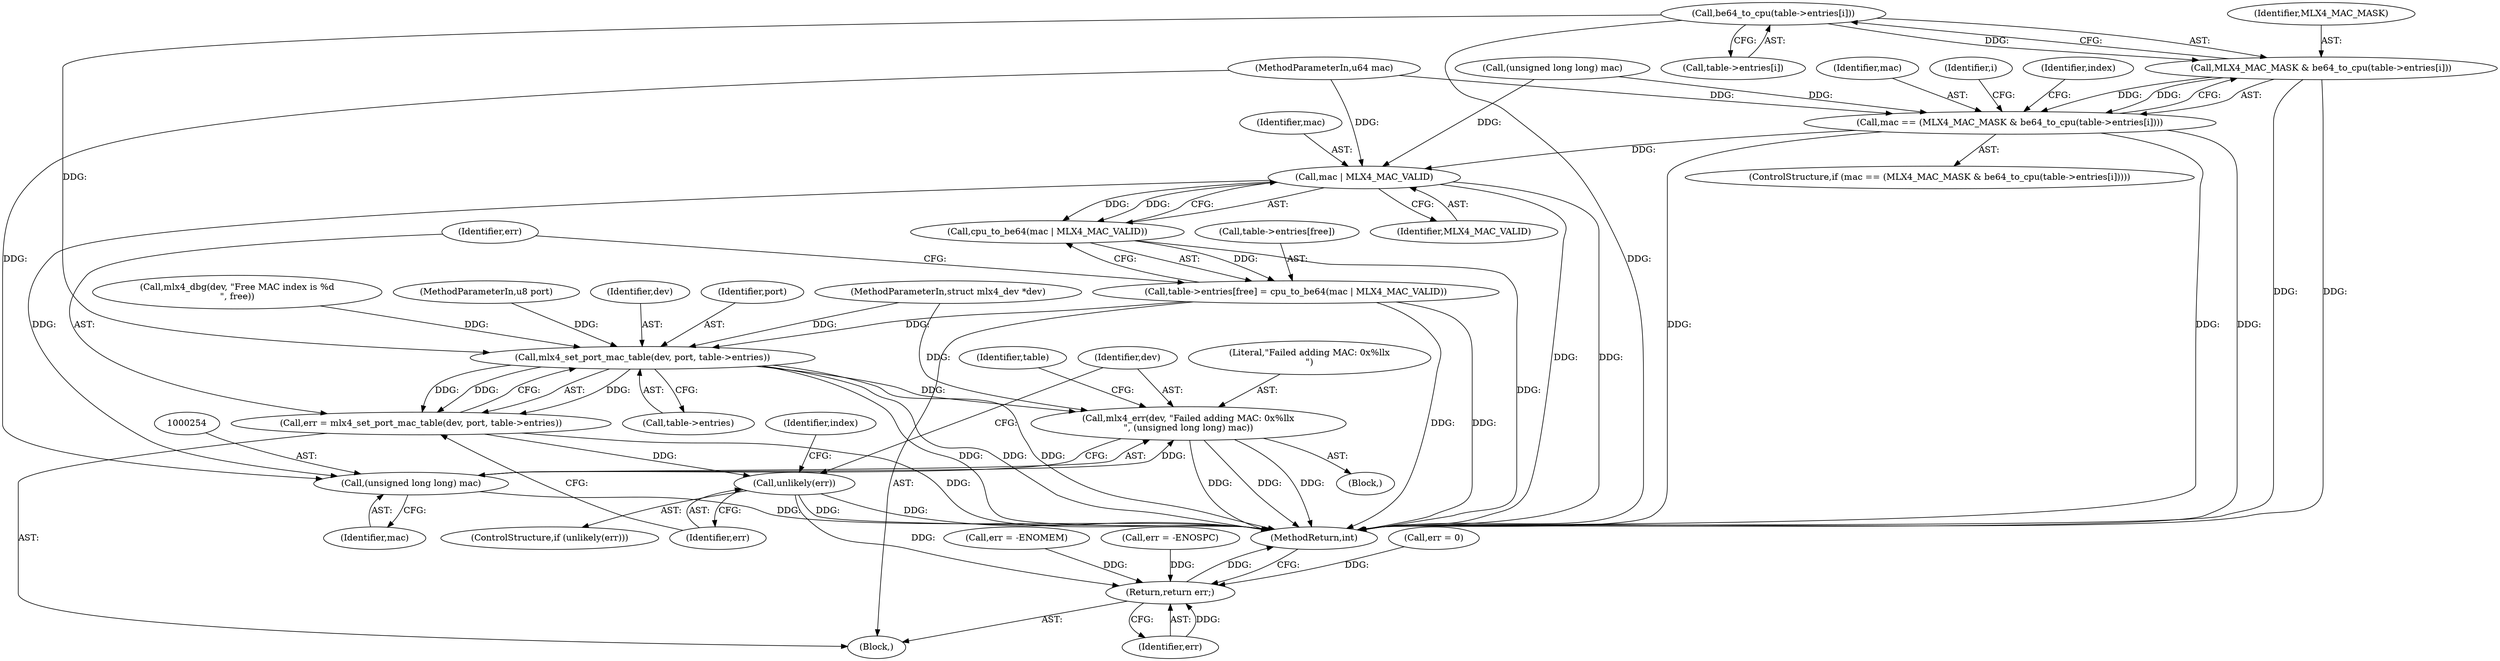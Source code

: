 digraph "0_linux_0926f91083f34d047abc74f1ca4fa6a9c161f7db@array" {
"1000175" [label="(Call,be64_to_cpu(table->entries[i]))"];
"1000173" [label="(Call,MLX4_MAC_MASK & be64_to_cpu(table->entries[i]))"];
"1000171" [label="(Call,mac == (MLX4_MAC_MASK & be64_to_cpu(table->entries[i])))"];
"1000235" [label="(Call,mac | MLX4_MAC_VALID)"];
"1000234" [label="(Call,cpu_to_be64(mac | MLX4_MAC_VALID))"];
"1000228" [label="(Call,table->entries[free] = cpu_to_be64(mac | MLX4_MAC_VALID))"];
"1000240" [label="(Call,mlx4_set_port_mac_table(dev, port, table->entries))"];
"1000238" [label="(Call,err = mlx4_set_port_mac_table(dev, port, table->entries))"];
"1000247" [label="(Call,unlikely(err))"];
"1000285" [label="(Return,return err;)"];
"1000250" [label="(Call,mlx4_err(dev, \"Failed adding MAC: 0x%llx\n\", (unsigned long long) mac))"];
"1000253" [label="(Call,(unsigned long long) mac)"];
"1000123" [label="(Call,err = 0)"];
"1000242" [label="(Identifier,port)"];
"1000173" [label="(Call,MLX4_MAC_MASK & be64_to_cpu(table->entries[i]))"];
"1000243" [label="(Call,table->entries)"];
"1000104" [label="(MethodParameterIn,struct mlx4_dev *dev)"];
"1000237" [label="(Identifier,MLX4_MAC_VALID)"];
"1000203" [label="(Call,mlx4_dbg(dev, \"Free MAC index is %d\n\", free))"];
"1000172" [label="(Identifier,mac)"];
"1000285" [label="(Return,return err;)"];
"1000175" [label="(Call,be64_to_cpu(table->entries[i]))"];
"1000251" [label="(Identifier,dev)"];
"1000152" [label="(Identifier,i)"];
"1000106" [label="(MethodParameterIn,u64 mac)"];
"1000174" [label="(Identifier,MLX4_MAC_MASK)"];
"1000198" [label="(Call,err = -ENOMEM)"];
"1000171" [label="(Call,mac == (MLX4_MAC_MASK & be64_to_cpu(table->entries[i])))"];
"1000255" [label="(Identifier,mac)"];
"1000239" [label="(Identifier,err)"];
"1000176" [label="(Call,table->entries[i])"];
"1000134" [label="(Call,(unsigned long long) mac)"];
"1000247" [label="(Call,unlikely(err))"];
"1000259" [label="(Identifier,table)"];
"1000240" [label="(Call,mlx4_set_port_mac_table(dev, port, table->entries))"];
"1000234" [label="(Call,cpu_to_be64(mac | MLX4_MAC_VALID))"];
"1000250" [label="(Call,mlx4_err(dev, \"Failed adding MAC: 0x%llx\n\", (unsigned long long) mac))"];
"1000105" [label="(MethodParameterIn,u8 port)"];
"1000229" [label="(Call,table->entries[free])"];
"1000246" [label="(ControlStructure,if (unlikely(err)))"];
"1000253" [label="(Call,(unsigned long long) mac)"];
"1000238" [label="(Call,err = mlx4_set_port_mac_table(dev, port, table->entries))"];
"1000170" [label="(ControlStructure,if (mac == (MLX4_MAC_MASK & be64_to_cpu(table->entries[i]))))"];
"1000287" [label="(MethodReturn,int)"];
"1000228" [label="(Call,table->entries[free] = cpu_to_be64(mac | MLX4_MAC_VALID))"];
"1000248" [label="(Identifier,err)"];
"1000286" [label="(Identifier,err)"];
"1000241" [label="(Identifier,dev)"];
"1000252" [label="(Literal,\"Failed adding MAC: 0x%llx\n\")"];
"1000236" [label="(Identifier,mac)"];
"1000108" [label="(Block,)"];
"1000273" [label="(Identifier,index)"];
"1000249" [label="(Block,)"];
"1000216" [label="(Call,err = -ENOSPC)"];
"1000235" [label="(Call,mac | MLX4_MAC_VALID)"];
"1000184" [label="(Identifier,index)"];
"1000175" -> "1000173"  [label="AST: "];
"1000175" -> "1000176"  [label="CFG: "];
"1000176" -> "1000175"  [label="AST: "];
"1000173" -> "1000175"  [label="CFG: "];
"1000175" -> "1000287"  [label="DDG: "];
"1000175" -> "1000173"  [label="DDG: "];
"1000175" -> "1000240"  [label="DDG: "];
"1000173" -> "1000171"  [label="AST: "];
"1000174" -> "1000173"  [label="AST: "];
"1000171" -> "1000173"  [label="CFG: "];
"1000173" -> "1000287"  [label="DDG: "];
"1000173" -> "1000287"  [label="DDG: "];
"1000173" -> "1000171"  [label="DDG: "];
"1000173" -> "1000171"  [label="DDG: "];
"1000171" -> "1000170"  [label="AST: "];
"1000172" -> "1000171"  [label="AST: "];
"1000184" -> "1000171"  [label="CFG: "];
"1000152" -> "1000171"  [label="CFG: "];
"1000171" -> "1000287"  [label="DDG: "];
"1000171" -> "1000287"  [label="DDG: "];
"1000171" -> "1000287"  [label="DDG: "];
"1000134" -> "1000171"  [label="DDG: "];
"1000106" -> "1000171"  [label="DDG: "];
"1000171" -> "1000235"  [label="DDG: "];
"1000235" -> "1000234"  [label="AST: "];
"1000235" -> "1000237"  [label="CFG: "];
"1000236" -> "1000235"  [label="AST: "];
"1000237" -> "1000235"  [label="AST: "];
"1000234" -> "1000235"  [label="CFG: "];
"1000235" -> "1000287"  [label="DDG: "];
"1000235" -> "1000287"  [label="DDG: "];
"1000235" -> "1000234"  [label="DDG: "];
"1000235" -> "1000234"  [label="DDG: "];
"1000134" -> "1000235"  [label="DDG: "];
"1000106" -> "1000235"  [label="DDG: "];
"1000235" -> "1000253"  [label="DDG: "];
"1000234" -> "1000228"  [label="AST: "];
"1000228" -> "1000234"  [label="CFG: "];
"1000234" -> "1000287"  [label="DDG: "];
"1000234" -> "1000228"  [label="DDG: "];
"1000228" -> "1000108"  [label="AST: "];
"1000229" -> "1000228"  [label="AST: "];
"1000239" -> "1000228"  [label="CFG: "];
"1000228" -> "1000287"  [label="DDG: "];
"1000228" -> "1000287"  [label="DDG: "];
"1000228" -> "1000240"  [label="DDG: "];
"1000240" -> "1000238"  [label="AST: "];
"1000240" -> "1000243"  [label="CFG: "];
"1000241" -> "1000240"  [label="AST: "];
"1000242" -> "1000240"  [label="AST: "];
"1000243" -> "1000240"  [label="AST: "];
"1000238" -> "1000240"  [label="CFG: "];
"1000240" -> "1000287"  [label="DDG: "];
"1000240" -> "1000287"  [label="DDG: "];
"1000240" -> "1000287"  [label="DDG: "];
"1000240" -> "1000238"  [label="DDG: "];
"1000240" -> "1000238"  [label="DDG: "];
"1000240" -> "1000238"  [label="DDG: "];
"1000203" -> "1000240"  [label="DDG: "];
"1000104" -> "1000240"  [label="DDG: "];
"1000105" -> "1000240"  [label="DDG: "];
"1000240" -> "1000250"  [label="DDG: "];
"1000238" -> "1000108"  [label="AST: "];
"1000239" -> "1000238"  [label="AST: "];
"1000248" -> "1000238"  [label="CFG: "];
"1000238" -> "1000287"  [label="DDG: "];
"1000238" -> "1000247"  [label="DDG: "];
"1000247" -> "1000246"  [label="AST: "];
"1000247" -> "1000248"  [label="CFG: "];
"1000248" -> "1000247"  [label="AST: "];
"1000251" -> "1000247"  [label="CFG: "];
"1000273" -> "1000247"  [label="CFG: "];
"1000247" -> "1000287"  [label="DDG: "];
"1000247" -> "1000287"  [label="DDG: "];
"1000247" -> "1000285"  [label="DDG: "];
"1000285" -> "1000108"  [label="AST: "];
"1000285" -> "1000286"  [label="CFG: "];
"1000286" -> "1000285"  [label="AST: "];
"1000287" -> "1000285"  [label="CFG: "];
"1000285" -> "1000287"  [label="DDG: "];
"1000286" -> "1000285"  [label="DDG: "];
"1000216" -> "1000285"  [label="DDG: "];
"1000198" -> "1000285"  [label="DDG: "];
"1000123" -> "1000285"  [label="DDG: "];
"1000250" -> "1000249"  [label="AST: "];
"1000250" -> "1000253"  [label="CFG: "];
"1000251" -> "1000250"  [label="AST: "];
"1000252" -> "1000250"  [label="AST: "];
"1000253" -> "1000250"  [label="AST: "];
"1000259" -> "1000250"  [label="CFG: "];
"1000250" -> "1000287"  [label="DDG: "];
"1000250" -> "1000287"  [label="DDG: "];
"1000250" -> "1000287"  [label="DDG: "];
"1000104" -> "1000250"  [label="DDG: "];
"1000253" -> "1000250"  [label="DDG: "];
"1000253" -> "1000255"  [label="CFG: "];
"1000254" -> "1000253"  [label="AST: "];
"1000255" -> "1000253"  [label="AST: "];
"1000253" -> "1000287"  [label="DDG: "];
"1000106" -> "1000253"  [label="DDG: "];
}

